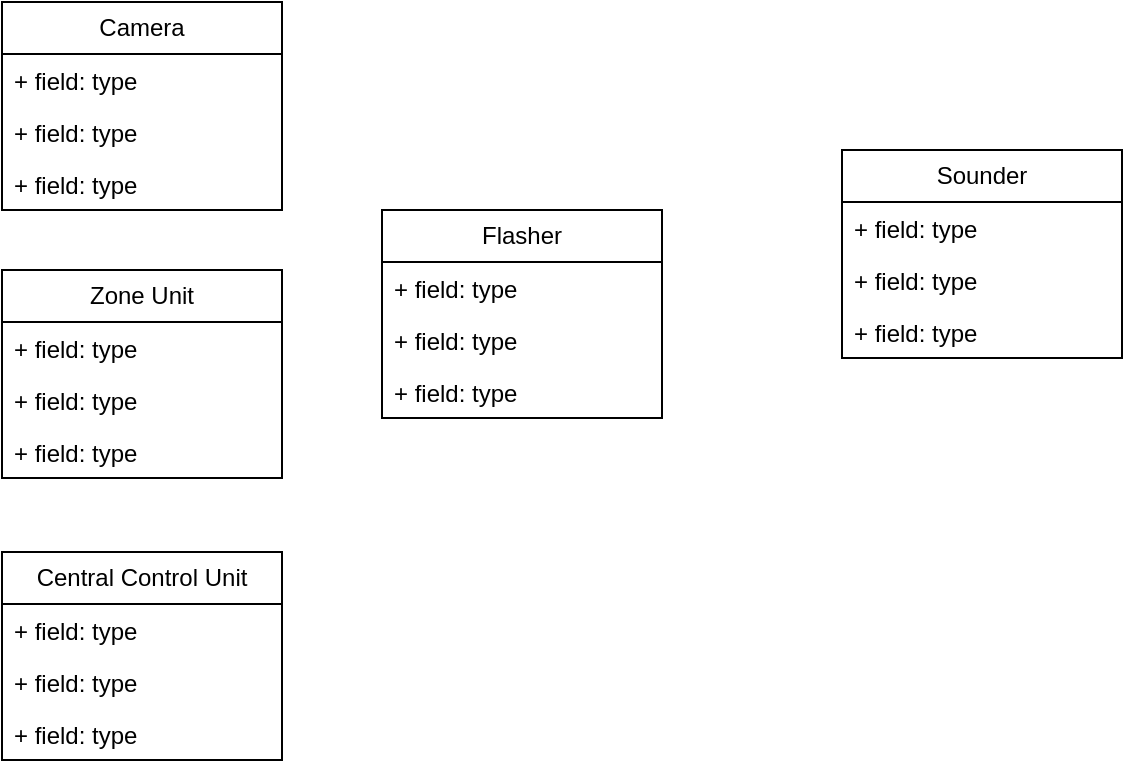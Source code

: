 <mxfile version="27.0.6">
  <diagram name="Page-1" id="KwrR-FF-rxswND6B2OOt">
    <mxGraphModel dx="1025" dy="498" grid="1" gridSize="10" guides="1" tooltips="1" connect="1" arrows="1" fold="1" page="1" pageScale="1" pageWidth="1100" pageHeight="850" math="0" shadow="0">
      <root>
        <mxCell id="0" />
        <mxCell id="1" parent="0" />
        <mxCell id="W7zMDI2A4BCJnKGvaSgr-2" value="Central Control Unit" style="swimlane;fontStyle=0;childLayout=stackLayout;horizontal=1;startSize=26;fillColor=none;horizontalStack=0;resizeParent=1;resizeParentMax=0;resizeLast=0;collapsible=1;marginBottom=0;whiteSpace=wrap;html=1;" vertex="1" parent="1">
          <mxGeometry x="250" y="321" width="140" height="104" as="geometry" />
        </mxCell>
        <mxCell id="W7zMDI2A4BCJnKGvaSgr-3" value="+ field: type" style="text;strokeColor=none;fillColor=none;align=left;verticalAlign=top;spacingLeft=4;spacingRight=4;overflow=hidden;rotatable=0;points=[[0,0.5],[1,0.5]];portConstraint=eastwest;whiteSpace=wrap;html=1;" vertex="1" parent="W7zMDI2A4BCJnKGvaSgr-2">
          <mxGeometry y="26" width="140" height="26" as="geometry" />
        </mxCell>
        <mxCell id="W7zMDI2A4BCJnKGvaSgr-4" value="+ field: type" style="text;strokeColor=none;fillColor=none;align=left;verticalAlign=top;spacingLeft=4;spacingRight=4;overflow=hidden;rotatable=0;points=[[0,0.5],[1,0.5]];portConstraint=eastwest;whiteSpace=wrap;html=1;" vertex="1" parent="W7zMDI2A4BCJnKGvaSgr-2">
          <mxGeometry y="52" width="140" height="26" as="geometry" />
        </mxCell>
        <mxCell id="W7zMDI2A4BCJnKGvaSgr-5" value="+ field: type" style="text;strokeColor=none;fillColor=none;align=left;verticalAlign=top;spacingLeft=4;spacingRight=4;overflow=hidden;rotatable=0;points=[[0,0.5],[1,0.5]];portConstraint=eastwest;whiteSpace=wrap;html=1;" vertex="1" parent="W7zMDI2A4BCJnKGvaSgr-2">
          <mxGeometry y="78" width="140" height="26" as="geometry" />
        </mxCell>
        <mxCell id="W7zMDI2A4BCJnKGvaSgr-6" value="Zone Unit" style="swimlane;fontStyle=0;childLayout=stackLayout;horizontal=1;startSize=26;fillColor=none;horizontalStack=0;resizeParent=1;resizeParentMax=0;resizeLast=0;collapsible=1;marginBottom=0;whiteSpace=wrap;html=1;" vertex="1" parent="1">
          <mxGeometry x="250" y="180" width="140" height="104" as="geometry" />
        </mxCell>
        <mxCell id="W7zMDI2A4BCJnKGvaSgr-7" value="+ field: type" style="text;strokeColor=none;fillColor=none;align=left;verticalAlign=top;spacingLeft=4;spacingRight=4;overflow=hidden;rotatable=0;points=[[0,0.5],[1,0.5]];portConstraint=eastwest;whiteSpace=wrap;html=1;" vertex="1" parent="W7zMDI2A4BCJnKGvaSgr-6">
          <mxGeometry y="26" width="140" height="26" as="geometry" />
        </mxCell>
        <mxCell id="W7zMDI2A4BCJnKGvaSgr-8" value="+ field: type" style="text;strokeColor=none;fillColor=none;align=left;verticalAlign=top;spacingLeft=4;spacingRight=4;overflow=hidden;rotatable=0;points=[[0,0.5],[1,0.5]];portConstraint=eastwest;whiteSpace=wrap;html=1;" vertex="1" parent="W7zMDI2A4BCJnKGvaSgr-6">
          <mxGeometry y="52" width="140" height="26" as="geometry" />
        </mxCell>
        <mxCell id="W7zMDI2A4BCJnKGvaSgr-9" value="+ field: type" style="text;strokeColor=none;fillColor=none;align=left;verticalAlign=top;spacingLeft=4;spacingRight=4;overflow=hidden;rotatable=0;points=[[0,0.5],[1,0.5]];portConstraint=eastwest;whiteSpace=wrap;html=1;" vertex="1" parent="W7zMDI2A4BCJnKGvaSgr-6">
          <mxGeometry y="78" width="140" height="26" as="geometry" />
        </mxCell>
        <mxCell id="W7zMDI2A4BCJnKGvaSgr-10" value="Camera" style="swimlane;fontStyle=0;childLayout=stackLayout;horizontal=1;startSize=26;fillColor=none;horizontalStack=0;resizeParent=1;resizeParentMax=0;resizeLast=0;collapsible=1;marginBottom=0;whiteSpace=wrap;html=1;" vertex="1" parent="1">
          <mxGeometry x="250" y="46" width="140" height="104" as="geometry" />
        </mxCell>
        <mxCell id="W7zMDI2A4BCJnKGvaSgr-11" value="+ field: type" style="text;strokeColor=none;fillColor=none;align=left;verticalAlign=top;spacingLeft=4;spacingRight=4;overflow=hidden;rotatable=0;points=[[0,0.5],[1,0.5]];portConstraint=eastwest;whiteSpace=wrap;html=1;" vertex="1" parent="W7zMDI2A4BCJnKGvaSgr-10">
          <mxGeometry y="26" width="140" height="26" as="geometry" />
        </mxCell>
        <mxCell id="W7zMDI2A4BCJnKGvaSgr-12" value="+ field: type" style="text;strokeColor=none;fillColor=none;align=left;verticalAlign=top;spacingLeft=4;spacingRight=4;overflow=hidden;rotatable=0;points=[[0,0.5],[1,0.5]];portConstraint=eastwest;whiteSpace=wrap;html=1;" vertex="1" parent="W7zMDI2A4BCJnKGvaSgr-10">
          <mxGeometry y="52" width="140" height="26" as="geometry" />
        </mxCell>
        <mxCell id="W7zMDI2A4BCJnKGvaSgr-13" value="+ field: type" style="text;strokeColor=none;fillColor=none;align=left;verticalAlign=top;spacingLeft=4;spacingRight=4;overflow=hidden;rotatable=0;points=[[0,0.5],[1,0.5]];portConstraint=eastwest;whiteSpace=wrap;html=1;" vertex="1" parent="W7zMDI2A4BCJnKGvaSgr-10">
          <mxGeometry y="78" width="140" height="26" as="geometry" />
        </mxCell>
        <mxCell id="W7zMDI2A4BCJnKGvaSgr-15" value="Flasher" style="swimlane;fontStyle=0;childLayout=stackLayout;horizontal=1;startSize=26;fillColor=none;horizontalStack=0;resizeParent=1;resizeParentMax=0;resizeLast=0;collapsible=1;marginBottom=0;whiteSpace=wrap;html=1;" vertex="1" parent="1">
          <mxGeometry x="440" y="150" width="140" height="104" as="geometry" />
        </mxCell>
        <mxCell id="W7zMDI2A4BCJnKGvaSgr-16" value="+ field: type" style="text;strokeColor=none;fillColor=none;align=left;verticalAlign=top;spacingLeft=4;spacingRight=4;overflow=hidden;rotatable=0;points=[[0,0.5],[1,0.5]];portConstraint=eastwest;whiteSpace=wrap;html=1;" vertex="1" parent="W7zMDI2A4BCJnKGvaSgr-15">
          <mxGeometry y="26" width="140" height="26" as="geometry" />
        </mxCell>
        <mxCell id="W7zMDI2A4BCJnKGvaSgr-17" value="+ field: type" style="text;strokeColor=none;fillColor=none;align=left;verticalAlign=top;spacingLeft=4;spacingRight=4;overflow=hidden;rotatable=0;points=[[0,0.5],[1,0.5]];portConstraint=eastwest;whiteSpace=wrap;html=1;" vertex="1" parent="W7zMDI2A4BCJnKGvaSgr-15">
          <mxGeometry y="52" width="140" height="26" as="geometry" />
        </mxCell>
        <mxCell id="W7zMDI2A4BCJnKGvaSgr-18" value="+ field: type" style="text;strokeColor=none;fillColor=none;align=left;verticalAlign=top;spacingLeft=4;spacingRight=4;overflow=hidden;rotatable=0;points=[[0,0.5],[1,0.5]];portConstraint=eastwest;whiteSpace=wrap;html=1;" vertex="1" parent="W7zMDI2A4BCJnKGvaSgr-15">
          <mxGeometry y="78" width="140" height="26" as="geometry" />
        </mxCell>
        <mxCell id="W7zMDI2A4BCJnKGvaSgr-19" value="Sounder" style="swimlane;fontStyle=0;childLayout=stackLayout;horizontal=1;startSize=26;fillColor=none;horizontalStack=0;resizeParent=1;resizeParentMax=0;resizeLast=0;collapsible=1;marginBottom=0;whiteSpace=wrap;html=1;" vertex="1" parent="1">
          <mxGeometry x="670" y="120" width="140" height="104" as="geometry" />
        </mxCell>
        <mxCell id="W7zMDI2A4BCJnKGvaSgr-20" value="+ field: type" style="text;strokeColor=none;fillColor=none;align=left;verticalAlign=top;spacingLeft=4;spacingRight=4;overflow=hidden;rotatable=0;points=[[0,0.5],[1,0.5]];portConstraint=eastwest;whiteSpace=wrap;html=1;" vertex="1" parent="W7zMDI2A4BCJnKGvaSgr-19">
          <mxGeometry y="26" width="140" height="26" as="geometry" />
        </mxCell>
        <mxCell id="W7zMDI2A4BCJnKGvaSgr-21" value="+ field: type" style="text;strokeColor=none;fillColor=none;align=left;verticalAlign=top;spacingLeft=4;spacingRight=4;overflow=hidden;rotatable=0;points=[[0,0.5],[1,0.5]];portConstraint=eastwest;whiteSpace=wrap;html=1;" vertex="1" parent="W7zMDI2A4BCJnKGvaSgr-19">
          <mxGeometry y="52" width="140" height="26" as="geometry" />
        </mxCell>
        <mxCell id="W7zMDI2A4BCJnKGvaSgr-22" value="+ field: type" style="text;strokeColor=none;fillColor=none;align=left;verticalAlign=top;spacingLeft=4;spacingRight=4;overflow=hidden;rotatable=0;points=[[0,0.5],[1,0.5]];portConstraint=eastwest;whiteSpace=wrap;html=1;" vertex="1" parent="W7zMDI2A4BCJnKGvaSgr-19">
          <mxGeometry y="78" width="140" height="26" as="geometry" />
        </mxCell>
      </root>
    </mxGraphModel>
  </diagram>
</mxfile>
